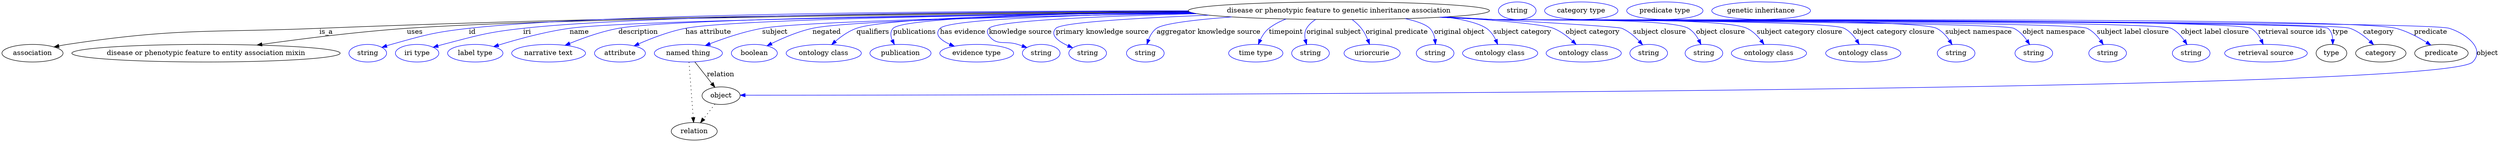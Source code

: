 digraph {
	graph [bb="0,0,5104.4,283"];
	node [label="\N"];
	"disease or phenotypic feature to genetic inheritance association"	[height=0.5,
		label="disease or phenotypic feature to genetic inheritance association",
		pos="2732.4,265",
		width=8.5576];
	association	[height=0.5,
		pos="62.394,178",
		width=1.7332];
	"disease or phenotypic feature to genetic inheritance association" -> association	[label=is_a,
		lp="663.39,221.5",
		pos="e,106.72,190.7 2425.2,263.37 2018.8,261.49 1280,254.49 649.39,229 420.22,219.74 361.25,229.8 134.39,196 128.62,195.14 122.62,194.05 \
116.66,192.83"];
	"disease or phenotypic feature to entity association mixin"	[height=0.5,
		pos="417.39,178",
		width=7.6188];
	"disease or phenotypic feature to genetic inheritance association" -> "disease or phenotypic feature to entity association mixin"	[label=uses,
		lp="844.89,221.5",
		pos="e,521.85,194.71 2428,262.21 1971.1,258.88 1129.8,250.05 828.39,229 727.9,221.98 614.25,207.66 531.97,196.14"];
	id	[color=blue,
		height=0.5,
		label=string,
		pos="748.39,178",
		width=1.0652];
	"disease or phenotypic feature to genetic inheritance association" -> id	[color=blue,
		label=id,
		lp="962.39,221.5",
		pos="e,777.38,189.98 2424,264.8 1992.5,264.73 1230.4,259.98 955.39,229 883.68,220.92 865.9,215.43 796.39,196 793.29,195.13 790.09,194.17 \
786.89,193.15",
		style=solid];
	iri	[color=blue,
		height=0.5,
		label="iri type",
		pos="849.39,178",
		width=1.2277];
	"disease or phenotypic feature to genetic inheritance association" -> iri	[color=blue,
		label=iri,
		lp="1074.4,221.5",
		pos="e,882.31,190.19 2424.5,264.07 2016.9,263.02 1320.3,256.99 1066.4,229 992.49,220.85 974.35,214.72 902.39,196 899.02,195.12 895.54,\
194.15 892.06,193.14",
		style=solid];
	name	[color=blue,
		height=0.5,
		label="label type",
		pos="968.39,178",
		width=1.5707];
	"disease or phenotypic feature to genetic inheritance association" -> name	[color=blue,
		label=name,
		lp="1181.4,221.5",
		pos="e,1006,191.5 2431.8,261.04 2010.8,256.33 1283,245.88 1161.4,229 1110.9,221.99 1054.6,206.49 1015.9,194.59",
		style=solid];
	description	[color=blue,
		height=0.5,
		label="narrative text",
		pos="1118.4,178",
		width=2.0943];
	"disease or phenotypic feature to genetic inheritance association" -> description	[color=blue,
		label=description,
		lp="1300.9,221.5",
		pos="e,1152,194.23 2428.9,261.87 2031.3,258.29 1371.5,249.36 1260.4,229 1226.1,222.72 1189.1,209.43 1161.4,198.13",
		style=solid];
	"has attribute"	[color=blue,
		height=0.5,
		label=attribute,
		pos="1263.4,178",
		width=1.4443];
	"disease or phenotypic feature to genetic inheritance association" -> "has attribute"	[color=blue,
		label="has attribute",
		lp="1444.4,221.5",
		pos="e,1292.4,193.02 2430.7,261.34 2068,257.32 1495.6,248.05 1397.4,229 1364,222.51 1327.9,208.62 1301.6,197.13",
		style=solid];
	subject	[color=blue,
		height=0.5,
		label="named thing",
		pos="1403.4,178",
		width=1.9318];
	"disease or phenotypic feature to genetic inheritance association" -> subject	[color=blue,
		label=subject,
		lp="1579.4,221.5",
		pos="e,1437.8,193.68 2437.7,259.72 2116.9,254.36 1637.9,244 1553.4,229 1516.7,222.49 1476.8,208.84 1447.4,197.44",
		style=solid];
	negated	[color=blue,
		height=0.5,
		label=boolean,
		pos="1537.4,178",
		width=1.2999];
	"disease or phenotypic feature to genetic inheritance association" -> negated	[color=blue,
		label=negated,
		lp="1684.4,221.5",
		pos="e,1563.2,193.22 2436.4,259.95 2143.9,255.04 1729.6,245.34 1655.4,229 1626.2,222.57 1595.1,209.1 1572.2,197.76",
		style=solid];
	qualifiers	[color=blue,
		height=0.5,
		label="ontology class",
		pos="1678.4,178",
		width=2.1304];
	"disease or phenotypic feature to genetic inheritance association" -> qualifiers	[color=blue,
		label=qualifiers,
		lp="1778.9,221.5",
		pos="e,1694.6,195.6 2427.8,262.32 2161.8,259.35 1808.5,251.21 1745.4,229 1729.5,223.4 1714.2,212.59 1702.3,202.44",
		style=solid];
	publications	[color=blue,
		height=0.5,
		label=publication,
		pos="1835.4,178",
		width=1.7332];
	"disease or phenotypic feature to genetic inheritance association" -> publications	[color=blue,
		label=publications,
		lp="1864.4,221.5",
		pos="e,1823,195.81 2427.9,262.28 2171,259.27 1841.7,251.1 1820.4,229 1814.1,222.48 1815,213.43 1818.5,204.83",
		style=solid];
	"has evidence"	[color=blue,
		height=0.5,
		label="evidence type",
		pos="1991.4,178",
		width=2.0943];
	"disease or phenotypic feature to genetic inheritance association" -> "has evidence"	[color=blue,
		label="has evidence",
		lp="1962.9,221.5",
		pos="e,1945.6,192.33 2432.9,260.75 2207.6,256.78 1934.6,248.05 1916.4,229 1904.1,216.12 1917.6,204.8 1936.4,196.21",
		style=solid];
	"knowledge source"	[color=blue,
		height=0.5,
		label=string,
		pos="2123.4,178",
		width=1.0652];
	"disease or phenotypic feature to genetic inheritance association" -> "knowledge source"	[color=blue,
		label="knowledge source",
		lp="2080.9,221.5",
		pos="e,2094,189.64 2442.5,258.89 2250.6,254.03 2031.6,245.01 2016.4,229 2011.8,224.17 2012.4,219.36 2016.4,214 2032.7,191.97 2049.4,204.58 \
2075.4,196 2078.3,195.04 2081.3,194.02 2084.4,192.98",
		style=solid];
	"primary knowledge source"	[color=blue,
		height=0.5,
		label=string,
		pos="2218.4,178",
		width=1.0652];
	"disease or phenotypic feature to genetic inheritance association" -> "primary knowledge source"	[color=blue,
		label="primary knowledge source",
		lp="2248.4,221.5",
		pos="e,2188,189.07 2466.1,255.9 2319.5,250.09 2164.8,241.14 2153.4,229 2140.4,215.25 2158.4,202.32 2178.7,193.05",
		style=solid];
	"aggregator knowledge source"	[color=blue,
		height=0.5,
		label=string,
		pos="2336.4,178",
		width=1.0652];
	"disease or phenotypic feature to genetic inheritance association" -> "aggregator knowledge source"	[color=blue,
		label="aggregator knowledge source",
		lp="2465.9,221.5",
		pos="e,2339.7,196.22 2513.3,252.34 2440.1,246.72 2373.5,238.99 2359.4,229 2351.6,223.46 2346.4,214.59 2342.9,205.85",
		style=solid];
	timepoint	[color=blue,
		height=0.5,
		label="time type",
		pos="2562.4,178",
		width=1.5346];
	"disease or phenotypic feature to genetic inheritance association" -> timepoint	[color=blue,
		label=timepoint,
		lp="2624.4,221.5",
		pos="e,2567.6,196.25 2624.4,248.09 2611.8,243.27 2599.8,237.05 2589.4,229 2581.7,223.04 2575.9,214.23 2571.7,205.66",
		style=solid];
	"original subject"	[color=blue,
		height=0.5,
		label=string,
		pos="2674.4,178",
		width=1.0652];
	"disease or phenotypic feature to genetic inheritance association" -> "original subject"	[color=blue,
		label="original subject",
		lp="2722.4,221.5",
		pos="e,2666.4,195.83 2684.9,247.11 2677.5,242.39 2670.9,236.45 2666.4,229 2662.2,222.01 2662.1,213.51 2663.7,205.53",
		style=solid];
	"original predicate"	[color=blue,
		height=0.5,
		label=uriorcurie,
		pos="2800.4,178",
		width=1.5887];
	"disease or phenotypic feature to genetic inheritance association" -> "original predicate"	[color=blue,
		label="original predicate",
		lp="2850.9,221.5",
		pos="e,2795.2,196.38 2759.7,246.8 2766.4,241.66 2773.2,235.62 2778.4,229 2783.8,222.12 2788.2,213.69 2791.6,205.72",
		style=solid];
	"original object"	[color=blue,
		height=0.5,
		label=string,
		pos="2929.4,178",
		width=1.0652];
	"disease or phenotypic feature to genetic inheritance association" -> "original object"	[color=blue,
		label="original object",
		lp="2978.9,221.5",
		pos="e,2930.1,196.11 2868,248.82 2890.7,243.87 2909.7,237.41 2918.4,229 2924.5,223.08 2927.6,214.61 2929,206.32",
		style=solid];
	"subject category"	[color=blue,
		height=0.5,
		label="ontology class",
		pos="3062.4,178",
		width=2.1304];
	"disease or phenotypic feature to genetic inheritance association" -> "subject category"	[color=blue,
		label="subject category",
		lp="3107.9,221.5",
		pos="e,3057.3,196.22 2950.5,252.24 2987.1,247.07 3018.4,239.65 3034.4,229 3042.8,223.41 3048.9,214.41 3053.3,205.57",
		style=solid];
	"object category"	[color=blue,
		height=0.5,
		label="ontology class",
		pos="3233.4,178",
		width=2.1304];
	"disease or phenotypic feature to genetic inheritance association" -> "object category"	[color=blue,
		label="object category",
		lp="3251.9,221.5",
		pos="e,3217.8,196.08 2950.7,252.29 3049.8,245.92 3149.8,237.6 3171.4,229 3185.9,223.23 3199.6,212.86 3210.5,203.05",
		style=solid];
	"subject closure"	[color=blue,
		height=0.5,
		label=string,
		pos="3366.4,178",
		width=1.0652];
	"disease or phenotypic feature to genetic inheritance association" -> "subject closure"	[color=blue,
		label="subject closure",
		lp="3388.9,221.5",
		pos="e,3353.9,195.19 2952.5,252.37 3112.6,243.64 3302.9,232.6 3311.4,229 3325,223.25 3337.5,212.6 3347.1,202.61",
		style=solid];
	"object closure"	[color=blue,
		height=0.5,
		label=string,
		pos="3479.4,178",
		width=1.0652];
	"disease or phenotypic feature to genetic inheritance association" -> "object closure"	[color=blue,
		label="object closure",
		lp="3513.4,221.5",
		pos="e,3473.3,196.05 2948.5,252.17 2982.3,250.39 3016.8,248.61 3049.4,247 3093.6,244.81 3409.1,251.12 3447.4,229 3456.7,223.65 3463.7,\
214.4 3468.8,205.31",
		style=solid];
	"subject category closure"	[color=blue,
		height=0.5,
		label="ontology class",
		pos="3612.4,178",
		width=2.1304];
	"disease or phenotypic feature to genetic inheritance association" -> "subject category closure"	[color=blue,
		label="subject category closure",
		lp="3674.9,221.5",
		pos="e,3602.2,196.24 2945.9,252 2980.5,250.21 3015.9,248.48 3049.4,247 3106.9,244.46 3515.2,253.34 3567.4,229 3578.9,223.66 3588.7,213.89 \
3596.2,204.39",
		style=solid];
	"object category closure"	[color=blue,
		height=0.5,
		label="ontology class",
		pos="3805.4,178",
		width=2.1304];
	"disease or phenotypic feature to genetic inheritance association" -> "object category closure"	[color=blue,
		label="object category closure",
		lp="3867.9,221.5",
		pos="e,3797.1,196.22 2943.4,251.85 2978.8,250.05 3015.1,248.35 3049.4,247 3089.2,245.43 3730.8,246.93 3766.4,229 3776.8,223.74 3785.3,\
214.26 3791.7,204.95",
		style=solid];
	"subject namespace"	[color=blue,
		height=0.5,
		label=string,
		pos="3995.4,178",
		width=1.0652];
	"disease or phenotypic feature to genetic inheritance association" -> "subject namespace"	[color=blue,
		label="subject namespace",
		lp="4041.4,221.5",
		pos="e,3987.1,195.76 2941.7,251.78 2977.6,249.96 3014.6,248.28 3049.4,247 3099.7,245.15 3910.2,251.26 3955.4,229 3966.2,223.66 3975.1,\
213.83 3981.7,204.3",
		style=solid];
	"object namespace"	[color=blue,
		height=0.5,
		label=string,
		pos="4154.4,178",
		width=1.0652];
	"disease or phenotypic feature to genetic inheritance association" -> "object namespace"	[color=blue,
		label="object namespace",
		lp="4195.4,221.5",
		pos="e,4145.8,195.79 2940.8,251.73 2977,249.91 3014.3,248.24 3049.4,247 3078.9,245.96 4086.8,241.87 4113.4,229 4124.4,223.69 4133.4,213.87 \
4140.2,204.33",
		style=solid];
	"subject label closure"	[color=blue,
		height=0.5,
		label=string,
		pos="4305.4,178",
		width=1.0652];
	"disease or phenotypic feature to genetic inheritance association" -> "subject label closure"	[color=blue,
		label="subject label closure",
		lp="4357.4,221.5",
		pos="e,4296.5,195.81 2940.4,251.69 2976.7,249.87 3014.1,248.21 3049.4,247 3083.1,245.85 4232.9,243.47 4263.4,229 4274.5,223.71 4283.8,\
213.9 4290.7,204.35",
		style=solid];
	"object label closure"	[color=blue,
		height=0.5,
		label=string,
		pos="4476.4,178",
		width=1.0652];
	"disease or phenotypic feature to genetic inheritance association" -> "object label closure"	[color=blue,
		label="object label closure",
		lp="4524.9,221.5",
		pos="e,4467.8,195.8 2939.9,251.66 2976.4,249.84 3014,248.18 3049.4,247 3087.9,245.72 4400.7,245.69 4435.4,229 4446.4,223.71 4455.4,213.89 \
4462.2,204.35",
		style=solid];
	"retrieval source ids"	[color=blue,
		height=0.5,
		label="retrieval source",
		pos="4629.4,178",
		width=2.347];
	"disease or phenotypic feature to genetic inheritance association" -> "retrieval source ids"	[color=blue,
		label="retrieval source ids",
		lp="4682.9,221.5",
		pos="e,4623.7,196.17 2939.5,251.64 2976.1,249.81 3013.9,248.16 3049.4,247 3092.4,245.6 4560.9,250.15 4598.4,229 4607.6,223.78 4614.5,\
214.57 4619.4,205.45",
		style=solid];
	type	[height=0.5,
		pos="4763.4,178",
		width=0.86659];
	"disease or phenotypic feature to genetic inheritance association" -> type	[color=blue,
		label=type,
		lp="4781.4,221.5",
		pos="e,4766.1,195.99 2939.1,251.63 2975.8,249.8 3013.7,248.14 3049.4,247 3073.1,246.24 4738.6,244.65 4756.4,229 4762.9,223.32 4765.4,\
214.65 4766.1,206.12",
		style=solid];
	category	[height=0.5,
		pos="4864.4,178",
		width=1.4263];
	"disease or phenotypic feature to genetic inheritance association" -> category	[color=blue,
		label=category,
		lp="4859.9,221.5",
		pos="e,4849.7,195.48 2939.1,251.62 2975.8,249.79 3013.7,248.14 3049.4,247 3098,245.45 4755.5,245.26 4801.4,229 4816.6,223.6 4831,212.84 \
4842.1,202.68",
		style=solid];
	predicate	[height=0.5,
		pos="4988.4,178",
		width=1.5165];
	"disease or phenotypic feature to genetic inheritance association" -> predicate	[color=blue,
		label=predicate,
		lp="4966.4,221.5",
		pos="e,4966.7,194.58 2938.7,251.63 2975.5,249.79 3013.6,248.13 3049.4,247 3151.9,243.75 4796.1,254.53 4895.4,229 4917.8,223.25 4940.7,\
211.04 4958.1,200.13",
		style=solid];
	object	[height=0.5,
		pos="1470.4,91",
		width=1.0832];
	"disease or phenotypic feature to genetic inheritance association" -> object	[color=blue,
		label=object,
		lp="5082.4,178",
		pos="e,1509.6,91.983 2938.7,251.61 2975.5,249.77 3013.6,248.12 3049.4,247 3103.7,245.3 4952.6,245.35 5004.4,229 5040,217.76 5078.6,186.66 \
5052.4,160 4987.6,93.941 1945.5,91.938 1519.7,91.982",
		style=solid];
	subject -> object	[label=relation,
		lp="1469.4,134.5",
		pos="e,1457.6,108.18 1416.6,160.21 1426.5,147.71 1440.1,130.45 1451.1,116.43"];
	relation	[height=0.5,
		pos="1415.4,18",
		width=1.2999];
	subject -> relation	[pos="e,1414.1,36.188 1404.7,159.79 1406.8,132.48 1410.8,78.994 1413.3,46.38",
		style=dotted];
	association_type	[color=blue,
		height=0.5,
		label=string,
		pos="3096.4,265",
		width=1.0652];
	association_category	[color=blue,
		height=0.5,
		label="category type",
		pos="3227.4,265",
		width=2.0762];
	"disease or phenotypic feature to genetic inheritance association_predicate"	[color=blue,
		height=0.5,
		label="predicate type",
		pos="3398.4,265",
		width=2.1665];
	object -> relation	[pos="e,1428.2,35.54 1457.9,73.889 1451,64.939 1442.2,53.617 1434.4,43.584",
		style=dotted];
	"disease or phenotypic feature to genetic inheritance association_object"	[color=blue,
		height=0.5,
		label="genetic inheritance",
		pos="3595.4,265",
		width=2.7984];
}
